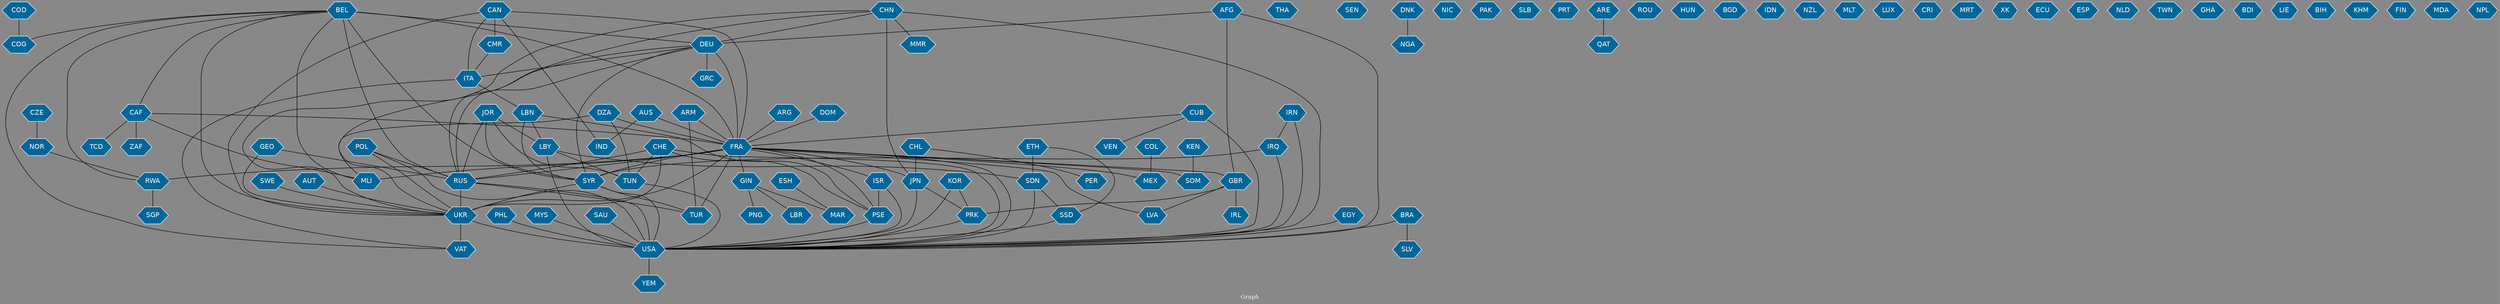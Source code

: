 // Countries together in item graph
graph {
	graph [bgcolor="#888888" fontcolor=white fontsize=12 label="Graph" outputorder=edgesfirst overlap=prism]
	node [color=white fillcolor="#006699" fontcolor=white fontname=Helvetica shape=hexagon style=filled]
	edge [arrowhead=open color=black fontcolor=white fontname=Courier fontsize=12]
		UKR [label=UKR]
		RUS [label=RUS]
		THA [label=THA]
		USA [label=USA]
		CHL [label=CHL]
		AFG [label=AFG]
		SEN [label=SEN]
		SYR [label=SYR]
		EGY [label=EGY]
		TUR [label=TUR]
		NGA [label=NGA]
		SWE [label=SWE]
		GRC [label=GRC]
		DEU [label=DEU]
		RWA [label=RWA]
		FRA [label=FRA]
		CAF [label=CAF]
		JPN [label=JPN]
		ITA [label=ITA]
		CAN [label=CAN]
		DZA [label=DZA]
		MEX [label=MEX]
		IRN [label=IRN]
		ISR [label=ISR]
		PSE [label=PSE]
		LBY [label=LBY]
		NIC [label=NIC]
		GIN [label=GIN]
		AUS [label=AUS]
		PAK [label=PAK]
		YEM [label=YEM]
		SLB [label=SLB]
		PRK [label=PRK]
		CHN [label=CHN]
		IND [label=IND]
		ARG [label=ARG]
		SOM [label=SOM]
		DNK [label=DNK]
		IRL [label=IRL]
		GBR [label=GBR]
		PRT [label=PRT]
		PHL [label=PHL]
		ZAF [label=ZAF]
		TCD [label=TCD]
		IRQ [label=IRQ]
		CHE [label=CHE]
		TUN [label=TUN]
		VAT [label=VAT]
		QAT [label=QAT]
		LBR [label=LBR]
		AUT [label=AUT]
		ROU [label=ROU]
		ESH [label=ESH]
		BRA [label=BRA]
		KOR [label=KOR]
		MLI [label=MLI]
		BEL [label=BEL]
		LBN [label=LBN]
		VEN [label=VEN]
		MAR [label=MAR]
		GEO [label=GEO]
		SLV [label=SLV]
		CUB [label=CUB]
		KEN [label=KEN]
		POL [label=POL]
		CMR [label=CMR]
		HUN [label=HUN]
		COD [label=COD]
		SSD [label=SSD]
		SDN [label=SDN]
		COG [label=COG]
		BGD [label=BGD]
		COL [label=COL]
		ARM [label=ARM]
		NOR [label=NOR]
		PNG [label=PNG]
		IDN [label=IDN]
		NZL [label=NZL]
		MLT [label=MLT]
		MMR [label=MMR]
		JOR [label=JOR]
		LUX [label=LUX]
		SGP [label=SGP]
		DOM [label=DOM]
		CRI [label=CRI]
		MYS [label=MYS]
		MRT [label=MRT]
		XK [label=XK]
		ECU [label=ECU]
		ETH [label=ETH]
		ESP [label=ESP]
		LVA [label=LVA]
		NLD [label=NLD]
		TWN [label=TWN]
		SAU [label=SAU]
		PER [label=PER]
		GHA [label=GHA]
		CZE [label=CZE]
		BDI [label=BDI]
		LIE [label=LIE]
		BIH [label=BIH]
		KHM [label=KHM]
		ARE [label=ARE]
		FIN [label=FIN]
		MDA [label=MDA]
		NPL [label=NPL]
			COL -- MEX [weight=1]
			SYR -- TUR [weight=3]
			BEL -- RWA [weight=4]
			CAF -- MLI [weight=1]
			CHE -- RUS [weight=9]
			CAF -- FRA [weight=6]
			CHE -- TUN [weight=1]
			GIN -- PNG [weight=1]
			LBY -- SDN [weight=1]
			RUS -- TUR [weight=1]
			LBY -- TUN [weight=2]
			MYS -- USA [weight=1]
			ARM -- TUR [weight=12]
			AFG -- GBR [weight=3]
			SDN -- SSD [weight=23]
			GBR -- LVA [weight=1]
			BEL -- COG [weight=4]
			CAN -- FRA [weight=2]
			ESH -- MAR [weight=1]
			GIN -- LBR [weight=1]
			AFG -- USA [weight=6]
			BRA -- USA [weight=2]
			AUS -- FRA [weight=3]
			CHE -- USA [weight=4]
			CHN -- DEU [weight=1]
			BEL -- FRA [weight=4]
			LBY -- USA [weight=1]
			JOR -- SYR [weight=5]
			USA -- YEM [weight=1]
			DNK -- NGA [weight=1]
			ETH -- SDN [weight=2]
			CHL -- JPN [weight=4]
			FRA -- MLI [weight=3]
			CAN -- CMR [weight=3]
			PRK -- USA [weight=6]
			DEU -- SYR [weight=3]
			JOR -- RUS [weight=1]
			AFG -- DEU [weight=8]
			CHL -- PER [weight=1]
			KOR -- PRK [weight=6]
			BEL -- MLI [weight=1]
			DEU -- RUS [weight=2]
			JPN -- USA [weight=5]
			KOR -- USA [weight=1]
			CHN -- USA [weight=3]
			EGY -- USA [weight=3]
			DEU -- ITA [weight=5]
			CHE -- PSE [weight=2]
			GIN -- MAR [weight=2]
			DZA -- FRA [weight=11]
			JPN -- PRK [weight=1]
			CAN -- ITA [weight=3]
			BEL -- DEU [weight=1]
			GBR -- IRL [weight=2]
			CHN -- JPN [weight=3]
			ARG -- FRA [weight=1]
			CHE -- UKR [weight=21]
			UKR -- USA [weight=54]
			PSE -- USA [weight=4]
			IRQ -- SYR [weight=3]
			CZE -- NOR [weight=1]
			LBN -- SYR [weight=6]
			ISR -- USA [weight=6]
			DEU -- GRC [weight=2]
			FRA -- MEX [weight=8]
			CMR -- ITA [weight=3]
			LBN -- LBY [weight=2]
			KEN -- SOM [weight=1]
			DZA -- MLI [weight=1]
			POL -- USA [weight=3]
			TUN -- USA [weight=2]
			NOR -- RWA [weight=1]
			FRA -- USA [weight=3]
			DEU -- FRA [weight=6]
			ISR -- PSE [weight=36]
			ARE -- QAT [weight=1]
			PHL -- USA [weight=4]
			FRA -- GBR [weight=2]
			BEL -- VAT [weight=1]
			GEO -- UKR [weight=1]
			UKR -- VAT [weight=3]
			IRN -- IRQ [weight=1]
			JOR -- TUN [weight=1]
			CAF -- TCD [weight=7]
			CHN -- MMR [weight=1]
			SYR -- UKR [weight=1]
			CAN -- IND [weight=1]
			ETH -- SSD [weight=1]
			FRA -- JPN [weight=1]
			SSD -- USA [weight=2]
			FRA -- LVA [weight=1]
			CHN -- UKR [weight=1]
			RUS -- UKR [weight=219]
			RWA -- SGP [weight=2]
			FRA -- RUS [weight=3]
			IRN -- USA [weight=8]
			FRA -- PSE [weight=1]
			AUT -- UKR [weight=1]
			DZA -- TUN [weight=1]
			POL -- RUS [weight=1]
			ARM -- FRA [weight=1]
			FRA -- SYR [weight=23]
			BEL -- UKR [weight=3]
			SDN -- USA [weight=2]
			GEO -- RUS [weight=1]
			GBR -- PRK [weight=1]
			CUB -- VEN [weight=1]
			SYR -- USA [weight=3]
			DEU -- UKR [weight=3]
			CUB -- FRA [weight=3]
			ITA -- LBN [weight=1]
			IRQ -- USA [weight=1]
			CAN -- UKR [weight=1]
			BEL -- CAF [weight=1]
			SWE -- UKR [weight=1]
			AUS -- IND [weight=1]
			FRA -- TUR [weight=1]
			FRA -- SOM [weight=6]
			BEL -- SYR [weight=4]
			CAF -- ZAF [weight=1]
			JOR -- LBY [weight=2]
			CHN -- RUS [weight=2]
			RUS -- USA [weight=43]
			LBN -- PSE [weight=1]
			BEL -- RUS [weight=5]
			CUB -- USA [weight=5]
			DOM -- FRA [weight=2]
			POL -- UKR [weight=2]
			FRA -- ISR [weight=2]
			COD -- COG [weight=1]
			FRA -- RWA [weight=24]
			ITA -- VAT [weight=1]
			FRA -- UKR [weight=2]
			BRA -- SLV [weight=2]
			FRA -- GIN [weight=1]
			SAU -- USA [weight=1]
}